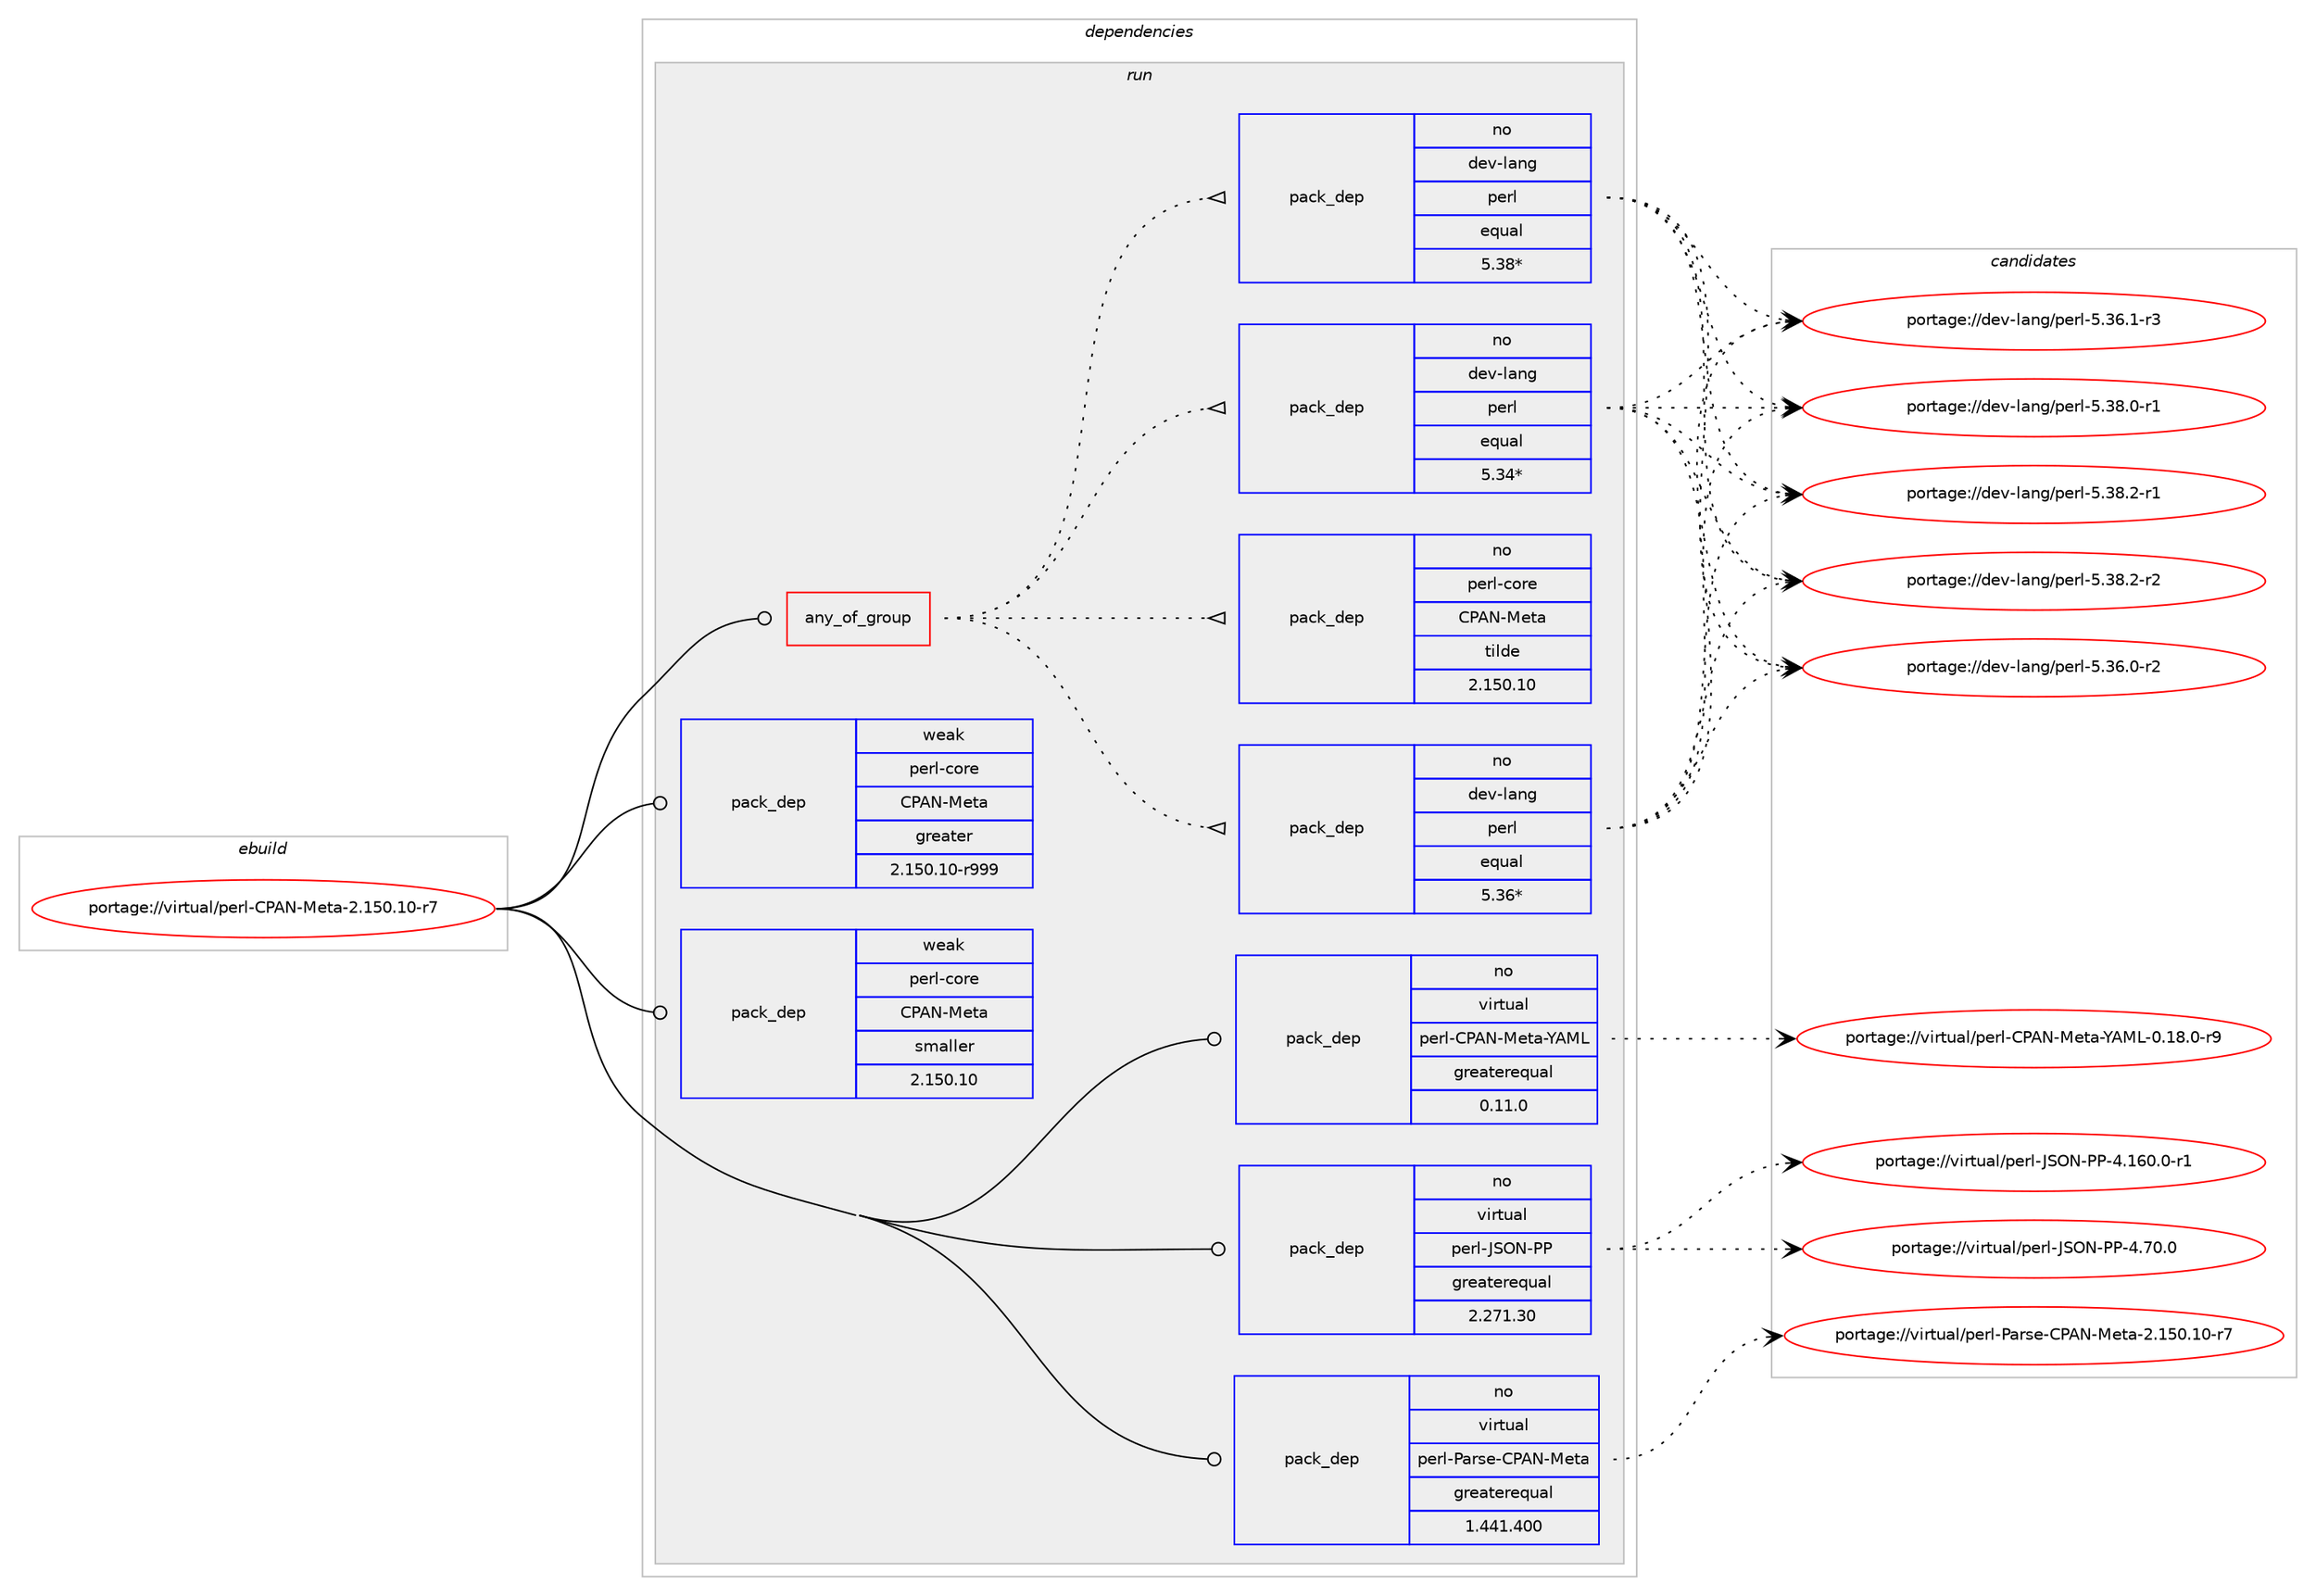 digraph prolog {

# *************
# Graph options
# *************

newrank=true;
concentrate=true;
compound=true;
graph [rankdir=LR,fontname=Helvetica,fontsize=10,ranksep=1.5];#, ranksep=2.5, nodesep=0.2];
edge  [arrowhead=vee];
node  [fontname=Helvetica,fontsize=10];

# **********
# The ebuild
# **********

subgraph cluster_leftcol {
color=gray;
rank=same;
label=<<i>ebuild</i>>;
id [label="portage://virtual/perl-CPAN-Meta-2.150.10-r7", color=red, width=4, href="../virtual/perl-CPAN-Meta-2.150.10-r7.svg"];
}

# ****************
# The dependencies
# ****************

subgraph cluster_midcol {
color=gray;
label=<<i>dependencies</i>>;
subgraph cluster_compile {
fillcolor="#eeeeee";
style=filled;
label=<<i>compile</i>>;
}
subgraph cluster_compileandrun {
fillcolor="#eeeeee";
style=filled;
label=<<i>compile and run</i>>;
}
subgraph cluster_run {
fillcolor="#eeeeee";
style=filled;
label=<<i>run</i>>;
subgraph any173 {
dependency17099 [label=<<TABLE BORDER="0" CELLBORDER="1" CELLSPACING="0" CELLPADDING="4"><TR><TD CELLPADDING="10">any_of_group</TD></TR></TABLE>>, shape=none, color=red];subgraph pack4844 {
dependency17100 [label=<<TABLE BORDER="0" CELLBORDER="1" CELLSPACING="0" CELLPADDING="4" WIDTH="220"><TR><TD ROWSPAN="6" CELLPADDING="30">pack_dep</TD></TR><TR><TD WIDTH="110">no</TD></TR><TR><TD>dev-lang</TD></TR><TR><TD>perl</TD></TR><TR><TD>equal</TD></TR><TR><TD>5.38*</TD></TR></TABLE>>, shape=none, color=blue];
}
dependency17099:e -> dependency17100:w [weight=20,style="dotted",arrowhead="oinv"];
subgraph pack4845 {
dependency17101 [label=<<TABLE BORDER="0" CELLBORDER="1" CELLSPACING="0" CELLPADDING="4" WIDTH="220"><TR><TD ROWSPAN="6" CELLPADDING="30">pack_dep</TD></TR><TR><TD WIDTH="110">no</TD></TR><TR><TD>dev-lang</TD></TR><TR><TD>perl</TD></TR><TR><TD>equal</TD></TR><TR><TD>5.36*</TD></TR></TABLE>>, shape=none, color=blue];
}
dependency17099:e -> dependency17101:w [weight=20,style="dotted",arrowhead="oinv"];
subgraph pack4846 {
dependency17102 [label=<<TABLE BORDER="0" CELLBORDER="1" CELLSPACING="0" CELLPADDING="4" WIDTH="220"><TR><TD ROWSPAN="6" CELLPADDING="30">pack_dep</TD></TR><TR><TD WIDTH="110">no</TD></TR><TR><TD>dev-lang</TD></TR><TR><TD>perl</TD></TR><TR><TD>equal</TD></TR><TR><TD>5.34*</TD></TR></TABLE>>, shape=none, color=blue];
}
dependency17099:e -> dependency17102:w [weight=20,style="dotted",arrowhead="oinv"];
subgraph pack4847 {
dependency17103 [label=<<TABLE BORDER="0" CELLBORDER="1" CELLSPACING="0" CELLPADDING="4" WIDTH="220"><TR><TD ROWSPAN="6" CELLPADDING="30">pack_dep</TD></TR><TR><TD WIDTH="110">no</TD></TR><TR><TD>perl-core</TD></TR><TR><TD>CPAN-Meta</TD></TR><TR><TD>tilde</TD></TR><TR><TD>2.150.10</TD></TR></TABLE>>, shape=none, color=blue];
}
dependency17099:e -> dependency17103:w [weight=20,style="dotted",arrowhead="oinv"];
}
id:e -> dependency17099:w [weight=20,style="solid",arrowhead="odot"];
# *** BEGIN UNKNOWN DEPENDENCY TYPE (TODO) ***
# id -> package_dependency(portage://virtual/perl-CPAN-Meta-2.150.10-r7,run,no,dev-lang,perl,none,[,,],any_same_slot,[])
# *** END UNKNOWN DEPENDENCY TYPE (TODO) ***

subgraph pack4848 {
dependency17104 [label=<<TABLE BORDER="0" CELLBORDER="1" CELLSPACING="0" CELLPADDING="4" WIDTH="220"><TR><TD ROWSPAN="6" CELLPADDING="30">pack_dep</TD></TR><TR><TD WIDTH="110">no</TD></TR><TR><TD>virtual</TD></TR><TR><TD>perl-CPAN-Meta-YAML</TD></TR><TR><TD>greaterequal</TD></TR><TR><TD>0.11.0</TD></TR></TABLE>>, shape=none, color=blue];
}
id:e -> dependency17104:w [weight=20,style="solid",arrowhead="odot"];
subgraph pack4849 {
dependency17105 [label=<<TABLE BORDER="0" CELLBORDER="1" CELLSPACING="0" CELLPADDING="4" WIDTH="220"><TR><TD ROWSPAN="6" CELLPADDING="30">pack_dep</TD></TR><TR><TD WIDTH="110">no</TD></TR><TR><TD>virtual</TD></TR><TR><TD>perl-JSON-PP</TD></TR><TR><TD>greaterequal</TD></TR><TR><TD>2.271.30</TD></TR></TABLE>>, shape=none, color=blue];
}
id:e -> dependency17105:w [weight=20,style="solid",arrowhead="odot"];
subgraph pack4850 {
dependency17106 [label=<<TABLE BORDER="0" CELLBORDER="1" CELLSPACING="0" CELLPADDING="4" WIDTH="220"><TR><TD ROWSPAN="6" CELLPADDING="30">pack_dep</TD></TR><TR><TD WIDTH="110">no</TD></TR><TR><TD>virtual</TD></TR><TR><TD>perl-Parse-CPAN-Meta</TD></TR><TR><TD>greaterequal</TD></TR><TR><TD>1.441.400</TD></TR></TABLE>>, shape=none, color=blue];
}
id:e -> dependency17106:w [weight=20,style="solid",arrowhead="odot"];
subgraph pack4851 {
dependency17107 [label=<<TABLE BORDER="0" CELLBORDER="1" CELLSPACING="0" CELLPADDING="4" WIDTH="220"><TR><TD ROWSPAN="6" CELLPADDING="30">pack_dep</TD></TR><TR><TD WIDTH="110">weak</TD></TR><TR><TD>perl-core</TD></TR><TR><TD>CPAN-Meta</TD></TR><TR><TD>greater</TD></TR><TR><TD>2.150.10-r999</TD></TR></TABLE>>, shape=none, color=blue];
}
id:e -> dependency17107:w [weight=20,style="solid",arrowhead="odot"];
subgraph pack4852 {
dependency17108 [label=<<TABLE BORDER="0" CELLBORDER="1" CELLSPACING="0" CELLPADDING="4" WIDTH="220"><TR><TD ROWSPAN="6" CELLPADDING="30">pack_dep</TD></TR><TR><TD WIDTH="110">weak</TD></TR><TR><TD>perl-core</TD></TR><TR><TD>CPAN-Meta</TD></TR><TR><TD>smaller</TD></TR><TR><TD>2.150.10</TD></TR></TABLE>>, shape=none, color=blue];
}
id:e -> dependency17108:w [weight=20,style="solid",arrowhead="odot"];
}
}

# **************
# The candidates
# **************

subgraph cluster_choices {
rank=same;
color=gray;
label=<<i>candidates</i>>;

subgraph choice4844 {
color=black;
nodesep=1;
choice100101118451089711010347112101114108455346515446484511450 [label="portage://dev-lang/perl-5.36.0-r2", color=red, width=4,href="../dev-lang/perl-5.36.0-r2.svg"];
choice100101118451089711010347112101114108455346515446494511451 [label="portage://dev-lang/perl-5.36.1-r3", color=red, width=4,href="../dev-lang/perl-5.36.1-r3.svg"];
choice100101118451089711010347112101114108455346515646484511449 [label="portage://dev-lang/perl-5.38.0-r1", color=red, width=4,href="../dev-lang/perl-5.38.0-r1.svg"];
choice100101118451089711010347112101114108455346515646504511449 [label="portage://dev-lang/perl-5.38.2-r1", color=red, width=4,href="../dev-lang/perl-5.38.2-r1.svg"];
choice100101118451089711010347112101114108455346515646504511450 [label="portage://dev-lang/perl-5.38.2-r2", color=red, width=4,href="../dev-lang/perl-5.38.2-r2.svg"];
dependency17100:e -> choice100101118451089711010347112101114108455346515446484511450:w [style=dotted,weight="100"];
dependency17100:e -> choice100101118451089711010347112101114108455346515446494511451:w [style=dotted,weight="100"];
dependency17100:e -> choice100101118451089711010347112101114108455346515646484511449:w [style=dotted,weight="100"];
dependency17100:e -> choice100101118451089711010347112101114108455346515646504511449:w [style=dotted,weight="100"];
dependency17100:e -> choice100101118451089711010347112101114108455346515646504511450:w [style=dotted,weight="100"];
}
subgraph choice4845 {
color=black;
nodesep=1;
choice100101118451089711010347112101114108455346515446484511450 [label="portage://dev-lang/perl-5.36.0-r2", color=red, width=4,href="../dev-lang/perl-5.36.0-r2.svg"];
choice100101118451089711010347112101114108455346515446494511451 [label="portage://dev-lang/perl-5.36.1-r3", color=red, width=4,href="../dev-lang/perl-5.36.1-r3.svg"];
choice100101118451089711010347112101114108455346515646484511449 [label="portage://dev-lang/perl-5.38.0-r1", color=red, width=4,href="../dev-lang/perl-5.38.0-r1.svg"];
choice100101118451089711010347112101114108455346515646504511449 [label="portage://dev-lang/perl-5.38.2-r1", color=red, width=4,href="../dev-lang/perl-5.38.2-r1.svg"];
choice100101118451089711010347112101114108455346515646504511450 [label="portage://dev-lang/perl-5.38.2-r2", color=red, width=4,href="../dev-lang/perl-5.38.2-r2.svg"];
dependency17101:e -> choice100101118451089711010347112101114108455346515446484511450:w [style=dotted,weight="100"];
dependency17101:e -> choice100101118451089711010347112101114108455346515446494511451:w [style=dotted,weight="100"];
dependency17101:e -> choice100101118451089711010347112101114108455346515646484511449:w [style=dotted,weight="100"];
dependency17101:e -> choice100101118451089711010347112101114108455346515646504511449:w [style=dotted,weight="100"];
dependency17101:e -> choice100101118451089711010347112101114108455346515646504511450:w [style=dotted,weight="100"];
}
subgraph choice4846 {
color=black;
nodesep=1;
choice100101118451089711010347112101114108455346515446484511450 [label="portage://dev-lang/perl-5.36.0-r2", color=red, width=4,href="../dev-lang/perl-5.36.0-r2.svg"];
choice100101118451089711010347112101114108455346515446494511451 [label="portage://dev-lang/perl-5.36.1-r3", color=red, width=4,href="../dev-lang/perl-5.36.1-r3.svg"];
choice100101118451089711010347112101114108455346515646484511449 [label="portage://dev-lang/perl-5.38.0-r1", color=red, width=4,href="../dev-lang/perl-5.38.0-r1.svg"];
choice100101118451089711010347112101114108455346515646504511449 [label="portage://dev-lang/perl-5.38.2-r1", color=red, width=4,href="../dev-lang/perl-5.38.2-r1.svg"];
choice100101118451089711010347112101114108455346515646504511450 [label="portage://dev-lang/perl-5.38.2-r2", color=red, width=4,href="../dev-lang/perl-5.38.2-r2.svg"];
dependency17102:e -> choice100101118451089711010347112101114108455346515446484511450:w [style=dotted,weight="100"];
dependency17102:e -> choice100101118451089711010347112101114108455346515446494511451:w [style=dotted,weight="100"];
dependency17102:e -> choice100101118451089711010347112101114108455346515646484511449:w [style=dotted,weight="100"];
dependency17102:e -> choice100101118451089711010347112101114108455346515646504511449:w [style=dotted,weight="100"];
dependency17102:e -> choice100101118451089711010347112101114108455346515646504511450:w [style=dotted,weight="100"];
}
subgraph choice4847 {
color=black;
nodesep=1;
}
subgraph choice4848 {
color=black;
nodesep=1;
choice118105114116117971084711210111410845678065784577101116974589657776454846495646484511457 [label="portage://virtual/perl-CPAN-Meta-YAML-0.18.0-r9", color=red, width=4,href="../virtual/perl-CPAN-Meta-YAML-0.18.0-r9.svg"];
dependency17104:e -> choice118105114116117971084711210111410845678065784577101116974589657776454846495646484511457:w [style=dotted,weight="100"];
}
subgraph choice4849 {
color=black;
nodesep=1;
choice1181051141161179710847112101114108457483797845808045524649544846484511449 [label="portage://virtual/perl-JSON-PP-4.160.0-r1", color=red, width=4,href="../virtual/perl-JSON-PP-4.160.0-r1.svg"];
choice1181051141161179710847112101114108457483797845808045524655484648 [label="portage://virtual/perl-JSON-PP-4.70.0", color=red, width=4,href="../virtual/perl-JSON-PP-4.70.0.svg"];
dependency17105:e -> choice1181051141161179710847112101114108457483797845808045524649544846484511449:w [style=dotted,weight="100"];
dependency17105:e -> choice1181051141161179710847112101114108457483797845808045524655484648:w [style=dotted,weight="100"];
}
subgraph choice4850 {
color=black;
nodesep=1;
choice118105114116117971084711210111410845809711411510145678065784577101116974550464953484649484511455 [label="portage://virtual/perl-Parse-CPAN-Meta-2.150.10-r7", color=red, width=4,href="../virtual/perl-Parse-CPAN-Meta-2.150.10-r7.svg"];
dependency17106:e -> choice118105114116117971084711210111410845809711411510145678065784577101116974550464953484649484511455:w [style=dotted,weight="100"];
}
subgraph choice4851 {
color=black;
nodesep=1;
}
subgraph choice4852 {
color=black;
nodesep=1;
}
}

}
